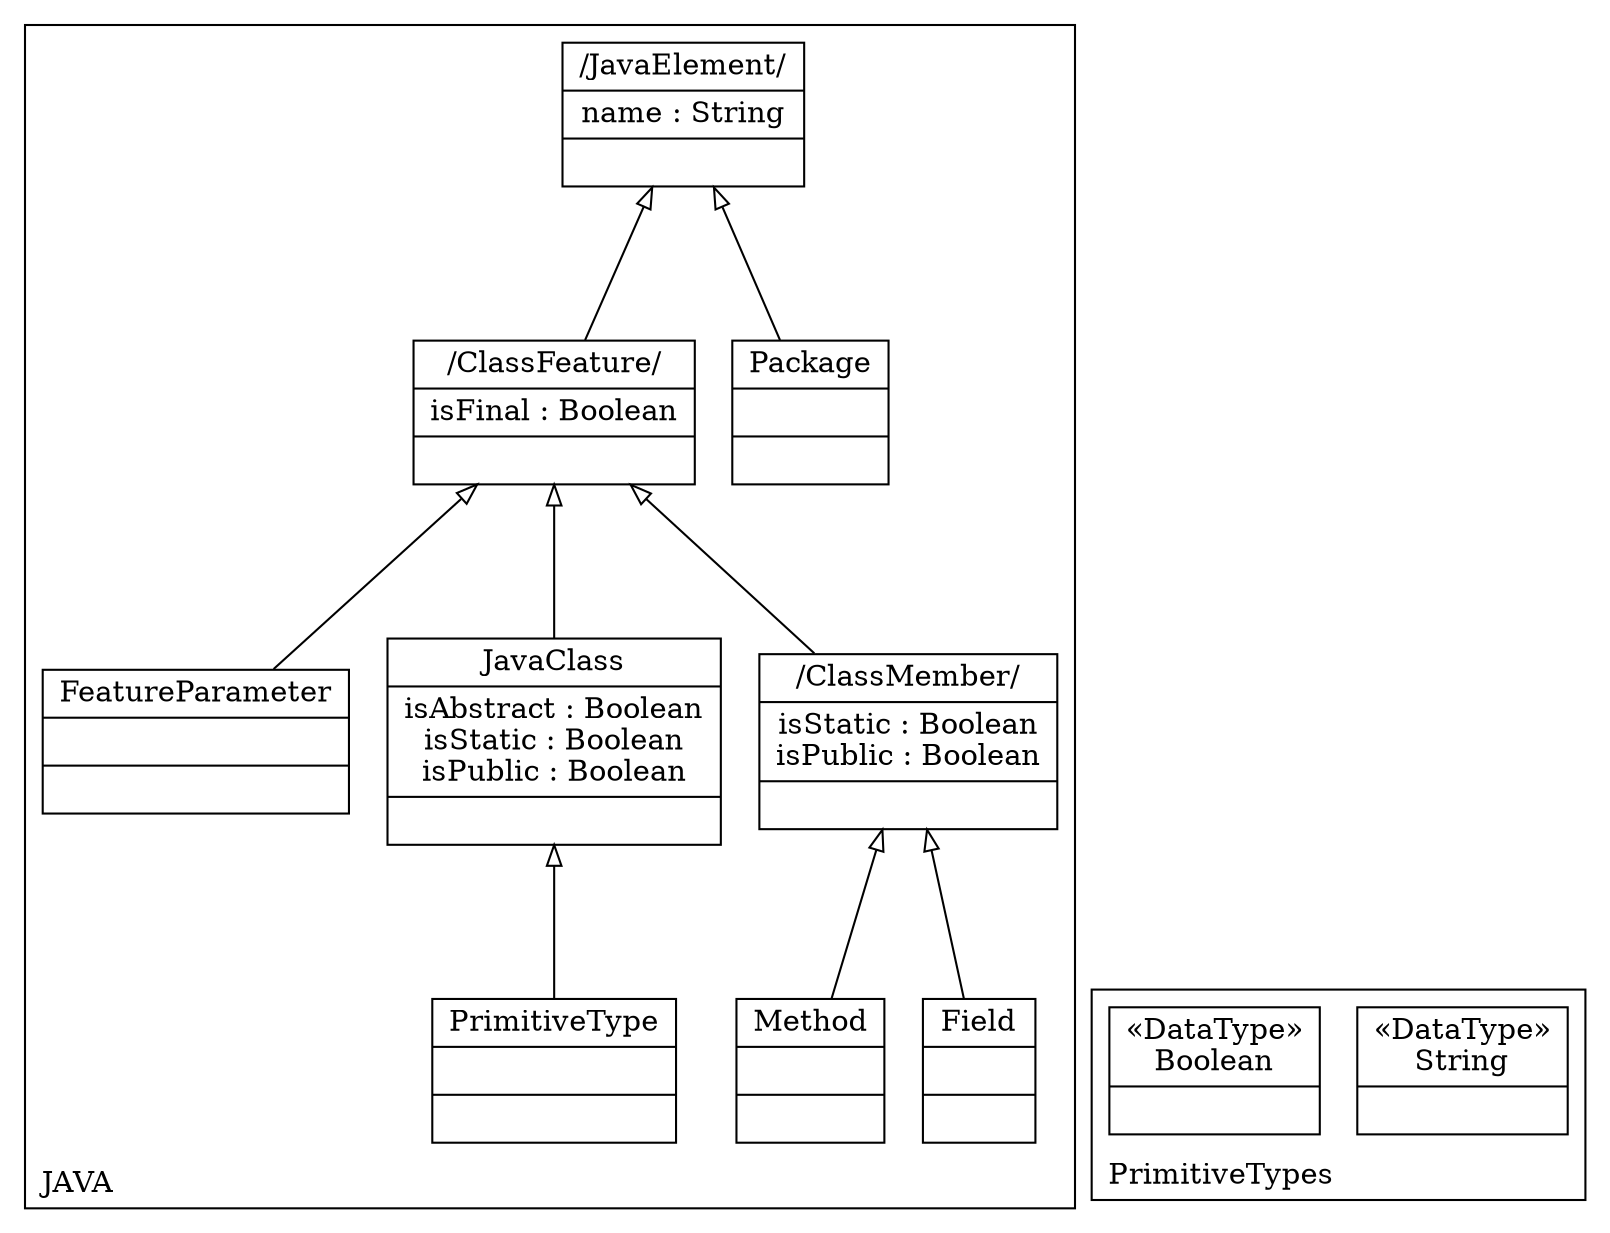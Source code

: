 digraph "KM3 Model in DOT" {
graph[rankdir=BT,labeljust=l,labelloc=t,nodeSep=0.75,compound=true];
 subgraph "cluster_JAVA"{
labelloc=t
color=black
label=JAVA
 node[shape=record];
JavaElement[label="{/JavaElement/|name : String| }"]
;
 node[shape=record];
ClassFeature[label="{/ClassFeature/|isFinal : Boolean| }"]
 ClassFeature->JavaElement[arrowhead=onormal,group=JavaElement,minlen=2,constraint=true,]
;
 node[shape=record];
ClassMember[label="{/ClassMember/|isStatic : Boolean\nisPublic : Boolean| }"]
 ClassMember->ClassFeature[arrowhead=onormal,group=ClassFeature,minlen=2,constraint=true,]
;
 node[shape=record];
Field[label="{Field| | }"]
 Field->ClassMember[arrowhead=onormal,group=ClassMember,minlen=2,constraint=true,]
;
 node[shape=record];
JavaClass[label="{JavaClass|isAbstract : Boolean\nisStatic : Boolean\nisPublic : Boolean| }"]
 JavaClass->ClassFeature[arrowhead=onormal,group=ClassFeature,minlen=2,constraint=true,]
;
 node[shape=record];
Method[label="{Method| | }"]
 Method->ClassMember[arrowhead=onormal,group=ClassMember,minlen=2,constraint=true,]
;
 node[shape=record];
Package[label="{Package| | }"]
 Package->JavaElement[arrowhead=onormal,group=JavaElement,minlen=2,constraint=true,]
;
 node[shape=record];
PrimitiveType[label="{PrimitiveType| | }"]
 PrimitiveType->JavaClass[arrowhead=onormal,group=JavaClass,minlen=2,constraint=true,]
;
 node[shape=record];
FeatureParameter[label="{FeatureParameter| | }"]
 FeatureParameter->ClassFeature[arrowhead=onormal,group=ClassFeature,minlen=2,constraint=true,]
;

} subgraph "cluster_PrimitiveTypes"{
labelloc=t
color=black
label=PrimitiveTypes
 node[shape=record];
String[label="{&#171;DataType&#187;\nString|}"]
;
 node[shape=record];
Boolean[label="{&#171;DataType&#187;\nBoolean|}"]
;

}
}